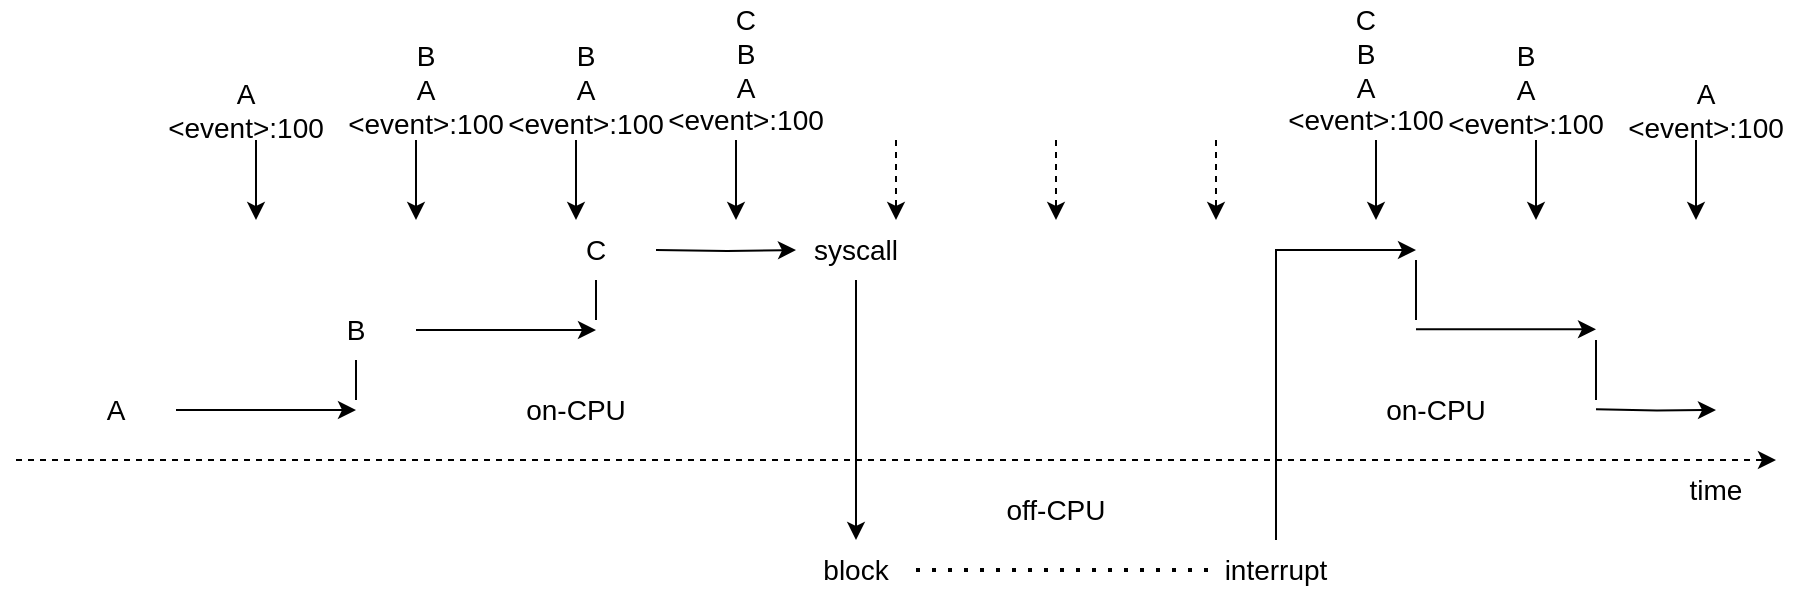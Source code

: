 <mxfile version="24.4.9" type="github">
  <diagram name="第 1 页" id="SoRn_m8bG14cru3M2dKM">
    <mxGraphModel dx="2213" dy="785" grid="1" gridSize="10" guides="1" tooltips="1" connect="1" arrows="1" fold="1" page="1" pageScale="1" pageWidth="827" pageHeight="1169" math="0" shadow="0">
      <root>
        <mxCell id="0" />
        <mxCell id="1" parent="0" />
        <mxCell id="IC_BZYuys4O7xrY4rRnc-1" value="" style="edgeStyle=orthogonalEdgeStyle;rounded=0;orthogonalLoop=1;jettySize=auto;html=1;" edge="1" parent="1" source="IC_BZYuys4O7xrY4rRnc-2">
          <mxGeometry relative="1" as="geometry">
            <mxPoint x="170" y="255" as="targetPoint" />
          </mxGeometry>
        </mxCell>
        <mxCell id="IC_BZYuys4O7xrY4rRnc-2" value="&lt;font style=&quot;font-size: 14px;&quot;&gt;A&lt;/font&gt;&lt;span class=&quot;eusoft-eudic-chrome-extension-translate-content&quot;&gt;&lt;br&gt;&lt;/span&gt;" style="text;html=1;align=center;verticalAlign=middle;whiteSpace=wrap;rounded=0;" vertex="1" parent="1">
          <mxGeometry x="20" y="240" width="60" height="30" as="geometry" />
        </mxCell>
        <mxCell id="IC_BZYuys4O7xrY4rRnc-3" value="&lt;font style=&quot;font-size: 14px;&quot;&gt;B&lt;/font&gt;&lt;span class=&quot;eusoft-eudic-chrome-extension-translate-content&quot;&gt;&lt;br&gt;&lt;/span&gt;" style="text;html=1;align=center;verticalAlign=middle;whiteSpace=wrap;rounded=0;" vertex="1" parent="1">
          <mxGeometry x="140" y="200" width="60" height="30" as="geometry" />
        </mxCell>
        <mxCell id="IC_BZYuys4O7xrY4rRnc-4" value="" style="endArrow=none;html=1;rounded=0;entryX=0.5;entryY=1;entryDx=0;entryDy=0;" edge="1" parent="1" target="IC_BZYuys4O7xrY4rRnc-3">
          <mxGeometry width="50" height="50" relative="1" as="geometry">
            <mxPoint x="170" y="250" as="sourcePoint" />
            <mxPoint x="440" y="280" as="targetPoint" />
          </mxGeometry>
        </mxCell>
        <mxCell id="IC_BZYuys4O7xrY4rRnc-5" value="" style="endArrow=classic;html=1;rounded=0;" edge="1" parent="1">
          <mxGeometry width="50" height="50" relative="1" as="geometry">
            <mxPoint x="120" y="120" as="sourcePoint" />
            <mxPoint x="120" y="160" as="targetPoint" />
          </mxGeometry>
        </mxCell>
        <mxCell id="IC_BZYuys4O7xrY4rRnc-6" value="" style="edgeStyle=orthogonalEdgeStyle;rounded=0;orthogonalLoop=1;jettySize=auto;html=1;" edge="1" parent="1">
          <mxGeometry relative="1" as="geometry">
            <mxPoint x="290" y="215" as="targetPoint" />
            <mxPoint x="200" y="215" as="sourcePoint" />
          </mxGeometry>
        </mxCell>
        <mxCell id="IC_BZYuys4O7xrY4rRnc-7" value="" style="endArrow=none;html=1;rounded=0;entryX=0.5;entryY=1;entryDx=0;entryDy=0;" edge="1" parent="1">
          <mxGeometry width="50" height="50" relative="1" as="geometry">
            <mxPoint x="290" y="210" as="sourcePoint" />
            <mxPoint x="290" y="190" as="targetPoint" />
          </mxGeometry>
        </mxCell>
        <mxCell id="IC_BZYuys4O7xrY4rRnc-8" value="&lt;font style=&quot;font-size: 14px;&quot;&gt;C&lt;/font&gt;&lt;span class=&quot;eusoft-eudic-chrome-extension-translate-content&quot;&gt;&lt;br&gt;&lt;/span&gt;" style="text;html=1;align=center;verticalAlign=middle;whiteSpace=wrap;rounded=0;" vertex="1" parent="1">
          <mxGeometry x="260" y="160" width="60" height="30" as="geometry" />
        </mxCell>
        <mxCell id="IC_BZYuys4O7xrY4rRnc-9" value="" style="edgeStyle=orthogonalEdgeStyle;rounded=0;orthogonalLoop=1;jettySize=auto;html=1;entryX=0;entryY=0.5;entryDx=0;entryDy=0;" edge="1" parent="1" target="IC_BZYuys4O7xrY4rRnc-11">
          <mxGeometry relative="1" as="geometry">
            <mxPoint x="410" y="175" as="targetPoint" />
            <mxPoint x="320" y="175" as="sourcePoint" />
          </mxGeometry>
        </mxCell>
        <mxCell id="IC_BZYuys4O7xrY4rRnc-10" value="" style="edgeStyle=orthogonalEdgeStyle;rounded=0;orthogonalLoop=1;jettySize=auto;html=1;" edge="1" parent="1" source="IC_BZYuys4O7xrY4rRnc-11" target="IC_BZYuys4O7xrY4rRnc-12">
          <mxGeometry relative="1" as="geometry" />
        </mxCell>
        <mxCell id="IC_BZYuys4O7xrY4rRnc-11" value="&lt;font style=&quot;font-size: 14px;&quot;&gt;syscall&lt;/font&gt;&lt;span class=&quot;eusoft-eudic-chrome-extension-translate-content&quot;&gt;&lt;br&gt;&lt;/span&gt;" style="text;html=1;align=center;verticalAlign=middle;whiteSpace=wrap;rounded=0;" vertex="1" parent="1">
          <mxGeometry x="390" y="160" width="60" height="30" as="geometry" />
        </mxCell>
        <mxCell id="IC_BZYuys4O7xrY4rRnc-12" value="&lt;font style=&quot;font-size: 14px;&quot;&gt;block&lt;/font&gt;&lt;span class=&quot;eusoft-eudic-chrome-extension-translate-content&quot;&gt;&lt;br&gt;&lt;/span&gt;" style="text;html=1;align=center;verticalAlign=middle;whiteSpace=wrap;rounded=0;" vertex="1" parent="1">
          <mxGeometry x="390" y="320" width="60" height="30" as="geometry" />
        </mxCell>
        <mxCell id="IC_BZYuys4O7xrY4rRnc-13" value="" style="endArrow=classic;html=1;rounded=0;" edge="1" parent="1">
          <mxGeometry width="50" height="50" relative="1" as="geometry">
            <mxPoint x="200" y="120" as="sourcePoint" />
            <mxPoint x="200" y="160" as="targetPoint" />
          </mxGeometry>
        </mxCell>
        <mxCell id="IC_BZYuys4O7xrY4rRnc-14" value="" style="endArrow=classic;html=1;rounded=0;" edge="1" parent="1">
          <mxGeometry width="50" height="50" relative="1" as="geometry">
            <mxPoint x="280" y="120" as="sourcePoint" />
            <mxPoint x="280" y="160" as="targetPoint" />
          </mxGeometry>
        </mxCell>
        <mxCell id="IC_BZYuys4O7xrY4rRnc-15" value="" style="endArrow=classic;html=1;rounded=0;" edge="1" parent="1">
          <mxGeometry width="50" height="50" relative="1" as="geometry">
            <mxPoint x="360" y="120" as="sourcePoint" />
            <mxPoint x="360" y="160" as="targetPoint" />
          </mxGeometry>
        </mxCell>
        <mxCell id="IC_BZYuys4O7xrY4rRnc-16" value="" style="endArrow=classic;html=1;rounded=0;" edge="1" parent="1">
          <mxGeometry width="50" height="50" relative="1" as="geometry">
            <mxPoint x="680" y="120" as="sourcePoint" />
            <mxPoint x="680" y="160" as="targetPoint" />
          </mxGeometry>
        </mxCell>
        <mxCell id="IC_BZYuys4O7xrY4rRnc-17" value="" style="endArrow=none;dashed=1;html=1;dashPattern=1 3;strokeWidth=2;rounded=0;entryX=0;entryY=0.5;entryDx=0;entryDy=0;exitX=1;exitY=0.5;exitDx=0;exitDy=0;" edge="1" parent="1" source="IC_BZYuys4O7xrY4rRnc-12" target="IC_BZYuys4O7xrY4rRnc-19">
          <mxGeometry width="50" height="50" relative="1" as="geometry">
            <mxPoint x="400" y="270" as="sourcePoint" />
            <mxPoint x="450" y="220" as="targetPoint" />
          </mxGeometry>
        </mxCell>
        <mxCell id="IC_BZYuys4O7xrY4rRnc-18" value="" style="edgeStyle=orthogonalEdgeStyle;rounded=0;orthogonalLoop=1;jettySize=auto;html=1;" edge="1" parent="1" source="IC_BZYuys4O7xrY4rRnc-19">
          <mxGeometry relative="1" as="geometry">
            <mxPoint x="700" y="175" as="targetPoint" />
            <Array as="points">
              <mxPoint x="630" y="175" />
            </Array>
          </mxGeometry>
        </mxCell>
        <mxCell id="IC_BZYuys4O7xrY4rRnc-19" value="&lt;font style=&quot;font-size: 14px;&quot;&gt;interrupt&lt;/font&gt;&lt;span class=&quot;eusoft-eudic-chrome-extension-translate-content&quot;&gt;&lt;br&gt;&lt;/span&gt;" style="text;html=1;align=center;verticalAlign=middle;whiteSpace=wrap;rounded=0;" vertex="1" parent="1">
          <mxGeometry x="600" y="320" width="60" height="30" as="geometry" />
        </mxCell>
        <mxCell id="IC_BZYuys4O7xrY4rRnc-20" value="" style="endArrow=classic;html=1;rounded=0;" edge="1" parent="1">
          <mxGeometry width="50" height="50" relative="1" as="geometry">
            <mxPoint x="760" y="120" as="sourcePoint" />
            <mxPoint x="760" y="160" as="targetPoint" />
          </mxGeometry>
        </mxCell>
        <mxCell id="IC_BZYuys4O7xrY4rRnc-21" value="" style="endArrow=classic;html=1;rounded=0;" edge="1" parent="1">
          <mxGeometry width="50" height="50" relative="1" as="geometry">
            <mxPoint x="840" y="120" as="sourcePoint" />
            <mxPoint x="840" y="160" as="targetPoint" />
          </mxGeometry>
        </mxCell>
        <mxCell id="IC_BZYuys4O7xrY4rRnc-22" value="" style="endArrow=none;html=1;rounded=0;entryX=0.5;entryY=1;entryDx=0;entryDy=0;" edge="1" parent="1">
          <mxGeometry width="50" height="50" relative="1" as="geometry">
            <mxPoint x="700" y="210" as="sourcePoint" />
            <mxPoint x="700" y="180" as="targetPoint" />
          </mxGeometry>
        </mxCell>
        <mxCell id="IC_BZYuys4O7xrY4rRnc-23" value="" style="edgeStyle=orthogonalEdgeStyle;rounded=0;orthogonalLoop=1;jettySize=auto;html=1;" edge="1" parent="1">
          <mxGeometry relative="1" as="geometry">
            <mxPoint x="790" y="214.66" as="targetPoint" />
            <mxPoint x="700" y="214.66" as="sourcePoint" />
          </mxGeometry>
        </mxCell>
        <mxCell id="IC_BZYuys4O7xrY4rRnc-24" value="" style="endArrow=none;html=1;rounded=0;entryX=0.5;entryY=1;entryDx=0;entryDy=0;" edge="1" parent="1">
          <mxGeometry width="50" height="50" relative="1" as="geometry">
            <mxPoint x="790" y="250" as="sourcePoint" />
            <mxPoint x="790" y="220" as="targetPoint" />
          </mxGeometry>
        </mxCell>
        <mxCell id="IC_BZYuys4O7xrY4rRnc-25" value="" style="edgeStyle=orthogonalEdgeStyle;rounded=0;orthogonalLoop=1;jettySize=auto;html=1;" edge="1" parent="1">
          <mxGeometry relative="1" as="geometry">
            <mxPoint x="850" y="255" as="targetPoint" />
            <mxPoint x="790" y="254.66" as="sourcePoint" />
          </mxGeometry>
        </mxCell>
        <mxCell id="IC_BZYuys4O7xrY4rRnc-26" value="" style="endArrow=classic;html=1;rounded=0;dashed=1;" edge="1" parent="1">
          <mxGeometry width="50" height="50" relative="1" as="geometry">
            <mxPoint x="520" y="120" as="sourcePoint" />
            <mxPoint x="520" y="160" as="targetPoint" />
          </mxGeometry>
        </mxCell>
        <mxCell id="IC_BZYuys4O7xrY4rRnc-27" value="" style="endArrow=classic;html=1;rounded=0;dashed=1;" edge="1" parent="1">
          <mxGeometry width="50" height="50" relative="1" as="geometry">
            <mxPoint x="440" y="120" as="sourcePoint" />
            <mxPoint x="440" y="160" as="targetPoint" />
          </mxGeometry>
        </mxCell>
        <mxCell id="IC_BZYuys4O7xrY4rRnc-28" value="" style="endArrow=classic;html=1;rounded=0;dashed=1;" edge="1" parent="1">
          <mxGeometry width="50" height="50" relative="1" as="geometry">
            <mxPoint x="600" y="120" as="sourcePoint" />
            <mxPoint x="600" y="160" as="targetPoint" />
          </mxGeometry>
        </mxCell>
        <mxCell id="IC_BZYuys4O7xrY4rRnc-29" value="&lt;font style=&quot;font-size: 14px;&quot;&gt;A&lt;/font&gt;&lt;span class=&quot;eusoft-eudic-chrome-extension-translate-content&quot;&gt;&lt;br&gt;&lt;/span&gt;&lt;div data-eusoft-did-translate-attribute-en=&quot;1&quot;&gt;&lt;font style=&quot;font-size: 14px;&quot;&gt;&amp;lt;event&amp;gt;:100&lt;/font&gt;&lt;span class=&quot;eusoft-eudic-chrome-extension-translate-content&quot;&gt;&lt;/span&gt;&lt;/div&gt;" style="text;html=1;align=center;verticalAlign=middle;whiteSpace=wrap;rounded=0;" vertex="1" parent="1">
          <mxGeometry x="70" y="90" width="90" height="30" as="geometry" />
        </mxCell>
        <mxCell id="IC_BZYuys4O7xrY4rRnc-30" value="&lt;div&gt;&lt;font style=&quot;font-size: 14px;&quot;&gt;B&lt;/font&gt;&lt;/div&gt;&lt;font style=&quot;font-size: 14px;&quot;&gt;A&lt;/font&gt;&lt;span class=&quot;eusoft-eudic-chrome-extension-translate-content&quot;&gt;&lt;br&gt;&lt;/span&gt;&lt;div data-eusoft-did-translate-attribute-en=&quot;1&quot;&gt;&lt;font style=&quot;font-size: 14px;&quot;&gt;&amp;lt;event&amp;gt;:100&lt;/font&gt;&lt;span class=&quot;eusoft-eudic-chrome-extension-translate-content&quot;&gt;&lt;/span&gt;&lt;/div&gt;" style="text;html=1;align=center;verticalAlign=middle;whiteSpace=wrap;rounded=0;" vertex="1" parent="1">
          <mxGeometry x="160" y="70" width="90" height="50" as="geometry" />
        </mxCell>
        <mxCell id="IC_BZYuys4O7xrY4rRnc-31" value="&lt;div&gt;&lt;font style=&quot;font-size: 14px;&quot;&gt;B&lt;/font&gt;&lt;/div&gt;&lt;font style=&quot;font-size: 14px;&quot;&gt;A&lt;/font&gt;&lt;span class=&quot;eusoft-eudic-chrome-extension-translate-content&quot;&gt;&lt;br&gt;&lt;/span&gt;&lt;div data-eusoft-did-translate-attribute-en=&quot;1&quot;&gt;&lt;font style=&quot;font-size: 14px;&quot;&gt;&amp;lt;event&amp;gt;:100&lt;/font&gt;&lt;span class=&quot;eusoft-eudic-chrome-extension-translate-content&quot;&gt;&lt;/span&gt;&lt;/div&gt;" style="text;html=1;align=center;verticalAlign=middle;whiteSpace=wrap;rounded=0;" vertex="1" parent="1">
          <mxGeometry x="240" y="70" width="90" height="50" as="geometry" />
        </mxCell>
        <mxCell id="IC_BZYuys4O7xrY4rRnc-32" value="&lt;div&gt;&lt;span style=&quot;font-size: 14px; background-color: initial;&quot;&gt;C&lt;/span&gt;&lt;br&gt;&lt;/div&gt;&lt;div&gt;&lt;font style=&quot;font-size: 14px;&quot;&gt;B&lt;/font&gt;&lt;/div&gt;&lt;font style=&quot;font-size: 14px;&quot;&gt;A&lt;/font&gt;&lt;span class=&quot;eusoft-eudic-chrome-extension-translate-content&quot;&gt;&lt;br&gt;&lt;/span&gt;&lt;div data-eusoft-did-translate-attribute-en=&quot;1&quot;&gt;&lt;font style=&quot;font-size: 14px;&quot;&gt;&amp;lt;event&amp;gt;:100&lt;/font&gt;&lt;span class=&quot;eusoft-eudic-chrome-extension-translate-content&quot;&gt;&lt;/span&gt;&lt;/div&gt;" style="text;html=1;align=center;verticalAlign=middle;whiteSpace=wrap;rounded=0;" vertex="1" parent="1">
          <mxGeometry x="320" y="50" width="90" height="70" as="geometry" />
        </mxCell>
        <mxCell id="IC_BZYuys4O7xrY4rRnc-33" value="&lt;div&gt;&lt;span style=&quot;font-size: 14px; background-color: initial;&quot;&gt;C&lt;/span&gt;&lt;br&gt;&lt;/div&gt;&lt;div&gt;&lt;font style=&quot;font-size: 14px;&quot;&gt;B&lt;/font&gt;&lt;/div&gt;&lt;font style=&quot;font-size: 14px;&quot;&gt;A&lt;/font&gt;&lt;span class=&quot;eusoft-eudic-chrome-extension-translate-content&quot;&gt;&lt;br&gt;&lt;/span&gt;&lt;div data-eusoft-did-translate-attribute-en=&quot;1&quot;&gt;&lt;font style=&quot;font-size: 14px;&quot;&gt;&amp;lt;event&amp;gt;:100&lt;/font&gt;&lt;span class=&quot;eusoft-eudic-chrome-extension-translate-content&quot;&gt;&lt;/span&gt;&lt;/div&gt;" style="text;html=1;align=center;verticalAlign=middle;whiteSpace=wrap;rounded=0;" vertex="1" parent="1">
          <mxGeometry x="630" y="50" width="90" height="70" as="geometry" />
        </mxCell>
        <mxCell id="IC_BZYuys4O7xrY4rRnc-34" value="&lt;div&gt;&lt;font style=&quot;font-size: 14px;&quot;&gt;B&lt;/font&gt;&lt;/div&gt;&lt;font style=&quot;font-size: 14px;&quot;&gt;A&lt;/font&gt;&lt;span class=&quot;eusoft-eudic-chrome-extension-translate-content&quot;&gt;&lt;br&gt;&lt;/span&gt;&lt;div data-eusoft-did-translate-attribute-en=&quot;1&quot;&gt;&lt;font style=&quot;font-size: 14px;&quot;&gt;&amp;lt;event&amp;gt;:100&lt;/font&gt;&lt;span class=&quot;eusoft-eudic-chrome-extension-translate-content&quot;&gt;&lt;/span&gt;&lt;/div&gt;" style="text;html=1;align=center;verticalAlign=middle;whiteSpace=wrap;rounded=0;" vertex="1" parent="1">
          <mxGeometry x="710" y="70" width="90" height="50" as="geometry" />
        </mxCell>
        <mxCell id="IC_BZYuys4O7xrY4rRnc-35" value="&lt;font style=&quot;font-size: 14px;&quot;&gt;A&lt;/font&gt;&lt;span class=&quot;eusoft-eudic-chrome-extension-translate-content&quot;&gt;&lt;br&gt;&lt;/span&gt;&lt;div data-eusoft-did-translate-attribute-en=&quot;1&quot;&gt;&lt;font style=&quot;font-size: 14px;&quot;&gt;&amp;lt;event&amp;gt;:100&lt;/font&gt;&lt;span class=&quot;eusoft-eudic-chrome-extension-translate-content&quot;&gt;&lt;/span&gt;&lt;/div&gt;" style="text;html=1;align=center;verticalAlign=middle;whiteSpace=wrap;rounded=0;" vertex="1" parent="1">
          <mxGeometry x="800" y="90" width="90" height="30" as="geometry" />
        </mxCell>
        <mxCell id="IC_BZYuys4O7xrY4rRnc-36" value="&lt;font data-eusoft-did-translate-attribute-en=&quot;1&quot; style=&quot;font-size: 14px;&quot;&gt;on-CPU&lt;/font&gt;" style="text;html=1;align=center;verticalAlign=middle;whiteSpace=wrap;rounded=0;" vertex="1" parent="1">
          <mxGeometry x="250" y="240" width="60" height="30" as="geometry" />
        </mxCell>
        <mxCell id="IC_BZYuys4O7xrY4rRnc-37" value="&lt;font data-eusoft-did-translate-attribute-en=&quot;1&quot; style=&quot;font-size: 14px;&quot;&gt;off-CPU&lt;/font&gt;" style="text;html=1;align=center;verticalAlign=middle;whiteSpace=wrap;rounded=0;" vertex="1" parent="1">
          <mxGeometry x="490" y="290" width="60" height="30" as="geometry" />
        </mxCell>
        <mxCell id="IC_BZYuys4O7xrY4rRnc-38" value="&lt;font data-eusoft-did-translate-attribute-en=&quot;1&quot; style=&quot;font-size: 14px;&quot;&gt;on-CPU&lt;/font&gt;" style="text;html=1;align=center;verticalAlign=middle;whiteSpace=wrap;rounded=0;" vertex="1" parent="1">
          <mxGeometry x="680" y="240" width="60" height="30" as="geometry" />
        </mxCell>
        <mxCell id="IC_BZYuys4O7xrY4rRnc-39" value="" style="endArrow=classic;html=1;rounded=0;dashed=1;" edge="1" parent="1">
          <mxGeometry width="50" height="50" relative="1" as="geometry">
            <mxPoint y="280" as="sourcePoint" />
            <mxPoint x="880" y="280" as="targetPoint" />
          </mxGeometry>
        </mxCell>
        <mxCell id="IC_BZYuys4O7xrY4rRnc-40" value="&lt;font data-eusoft-did-translate-attribute-en=&quot;1&quot; style=&quot;font-size: 14px;&quot;&gt;time&lt;/font&gt;" style="text;html=1;align=center;verticalAlign=middle;whiteSpace=wrap;rounded=0;" vertex="1" parent="1">
          <mxGeometry x="820" y="280" width="60" height="30" as="geometry" />
        </mxCell>
      </root>
    </mxGraphModel>
  </diagram>
</mxfile>
